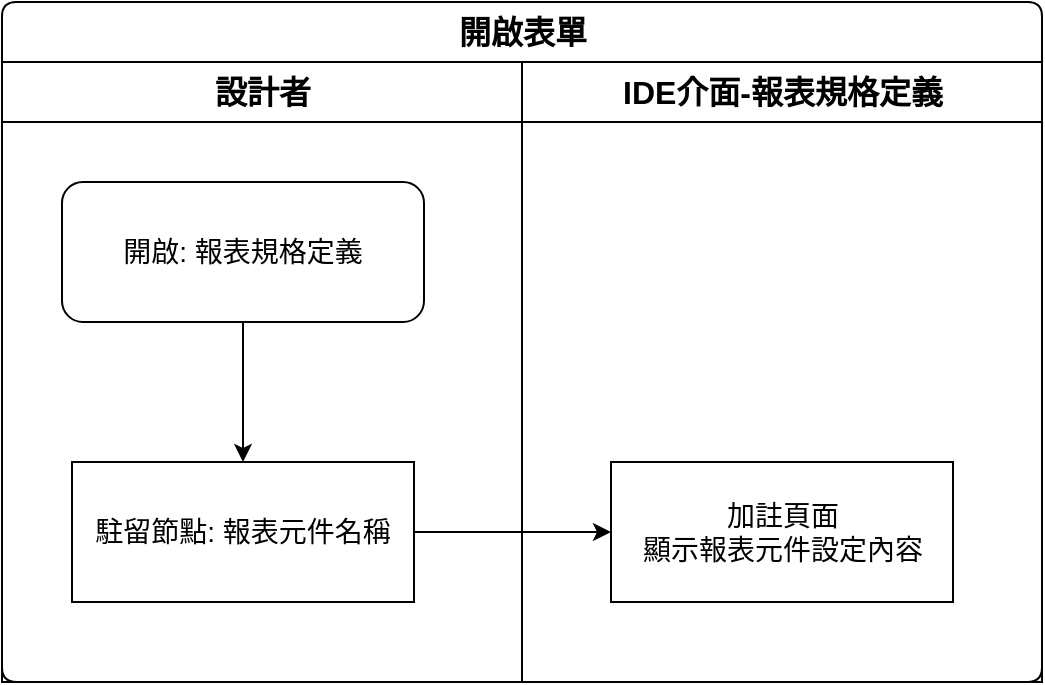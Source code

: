 <mxfile version="14.6.13" type="device" pages="2"><diagram id="uJnIwxPg9X3fdpx7aJmf" name="open"><mxGraphModel dx="1024" dy="616" grid="1" gridSize="10" guides="1" tooltips="1" connect="1" arrows="1" fold="1" page="1" pageScale="1" pageWidth="827" pageHeight="1169" math="0" shadow="0"><root><mxCell id="0"/><mxCell id="1" parent="0"/><mxCell id="SncehedqyiwatLDWFfNF-1" value="開啟表單" style="swimlane;html=1;childLayout=stackLayout;resizeParent=1;resizeParentMax=0;strokeWidth=1;fontSize=16;rounded=1;arcSize=8;startSize=30;labelBackgroundColor=none;align=center;" vertex="1" parent="1"><mxGeometry x="150" y="330" width="520" height="340" as="geometry"/></mxCell><mxCell id="SncehedqyiwatLDWFfNF-2" style="edgeStyle=orthogonalEdgeStyle;rounded=0;orthogonalLoop=1;jettySize=auto;html=1;fontSize=14;" edge="1" parent="SncehedqyiwatLDWFfNF-1" source="SncehedqyiwatLDWFfNF-6" target="SncehedqyiwatLDWFfNF-8"><mxGeometry relative="1" as="geometry"/></mxCell><mxCell id="SncehedqyiwatLDWFfNF-3" value="設計者" style="swimlane;html=1;startSize=30;fontSize=16;strokeWidth=1;" vertex="1" parent="SncehedqyiwatLDWFfNF-1"><mxGeometry y="30" width="260" height="310" as="geometry"/></mxCell><mxCell id="SncehedqyiwatLDWFfNF-4" style="edgeStyle=orthogonalEdgeStyle;rounded=0;orthogonalLoop=1;jettySize=auto;html=1;fontSize=14;" edge="1" parent="SncehedqyiwatLDWFfNF-3" source="SncehedqyiwatLDWFfNF-5" target="SncehedqyiwatLDWFfNF-6"><mxGeometry relative="1" as="geometry"/></mxCell><mxCell id="SncehedqyiwatLDWFfNF-5" value="開啟: 報表規格定義" style="rounded=1;whiteSpace=wrap;html=1;strokeWidth=1;fontSize=14;" vertex="1" parent="SncehedqyiwatLDWFfNF-3"><mxGeometry x="30" y="60" width="181" height="70" as="geometry"/></mxCell><mxCell id="SncehedqyiwatLDWFfNF-6" value="駐留節點: 報表元件名稱" style="rounded=0;whiteSpace=wrap;html=1;strokeWidth=1;fontSize=14;" vertex="1" parent="SncehedqyiwatLDWFfNF-3"><mxGeometry x="35" y="200" width="171" height="70" as="geometry"/></mxCell><mxCell id="SncehedqyiwatLDWFfNF-7" value="IDE介面-報表規格定義" style="swimlane;html=1;startSize=30;fontSize=16;strokeWidth=1;" vertex="1" parent="SncehedqyiwatLDWFfNF-1"><mxGeometry x="260" y="30" width="260" height="310" as="geometry"/></mxCell><mxCell id="SncehedqyiwatLDWFfNF-8" value="加註頁面&lt;br&gt;顯示報表元件設定內容" style="rounded=0;whiteSpace=wrap;html=1;strokeWidth=1;fontSize=14;" vertex="1" parent="SncehedqyiwatLDWFfNF-7"><mxGeometry x="44.5" y="200" width="171" height="70" as="geometry"/></mxCell></root></mxGraphModel></diagram><diagram id="40O4i6fOyiKbI24dTWiY" name="widget_name"><mxGraphModel dx="1024" dy="616" grid="1" gridSize="10" guides="1" tooltips="1" connect="1" arrows="1" fold="1" page="1" pageScale="1" pageWidth="827" pageHeight="1169" math="0" shadow="0"><root><mxCell id="rI0G2_LMVEFq5flknBUv-0"/><mxCell id="rI0G2_LMVEFq5flknBUv-1" parent="rI0G2_LMVEFq5flknBUv-0"/><mxCell id="rI0G2_LMVEFq5flknBUv-2" value="元件名" style="swimlane;html=1;childLayout=stackLayout;resizeParent=1;resizeParentMax=0;strokeWidth=1;fontSize=16;rounded=1;arcSize=8;startSize=30;" vertex="1" parent="rI0G2_LMVEFq5flknBUv-1"><mxGeometry x="70" y="70" width="670" height="240" as="geometry"/></mxCell><mxCell id="rI0G2_LMVEFq5flknBUv-3" value="設計者" style="swimlane;html=1;startSize=30;fontSize=16;strokeWidth=1;" vertex="1" parent="rI0G2_LMVEFq5flknBUv-2"><mxGeometry y="30" width="450" height="210" as="geometry"/></mxCell><mxCell id="rI0G2_LMVEFq5flknBUv-4" style="edgeStyle=orthogonalEdgeStyle;rounded=0;orthogonalLoop=1;jettySize=auto;html=1;fontSize=14;" edge="1" parent="rI0G2_LMVEFq5flknBUv-3" source="rI0G2_LMVEFq5flknBUv-5" target="rI0G2_LMVEFq5flknBUv-6"><mxGeometry relative="1" as="geometry"/></mxCell><mxCell id="rI0G2_LMVEFq5flknBUv-5" value="駐留:元件名" style="rounded=1;whiteSpace=wrap;strokeWidth=1;fontSize=14;align=left;labelBackgroundColor=none;html=1;" vertex="1" parent="rI0G2_LMVEFq5flknBUv-3"><mxGeometry x="20" y="82" width="171" height="70" as="geometry"/></mxCell><mxCell id="rI0G2_LMVEFq5flknBUv-6" value="執行按鈕: 多語" style="rounded=0;whiteSpace=wrap;html=1;strokeWidth=1;fontSize=14;" vertex="1" parent="rI0G2_LMVEFq5flknBUv-3"><mxGeometry x="250" y="82" width="171" height="70" as="geometry"/></mxCell><mxCell id="rI0G2_LMVEFq5flknBUv-7" style="edgeStyle=orthogonalEdgeStyle;rounded=0;orthogonalLoop=1;jettySize=auto;html=1;" edge="1" parent="rI0G2_LMVEFq5flknBUv-2" source="rI0G2_LMVEFq5flknBUv-6" target="rI0G2_LMVEFq5flknBUv-9"><mxGeometry relative="1" as="geometry"/></mxCell><mxCell id="rI0G2_LMVEFq5flknBUv-8" value="IDE介面-多語詞庫" style="swimlane;html=1;startSize=30;fontSize=16;strokeWidth=1;" vertex="1" parent="rI0G2_LMVEFq5flknBUv-2"><mxGeometry x="450" y="30" width="220" height="210" as="geometry"/></mxCell><mxCell id="rI0G2_LMVEFq5flknBUv-9" value="開啟: 多語詞庫" style="rounded=0;whiteSpace=wrap;html=1;strokeWidth=1;fontSize=14;" vertex="1" parent="rI0G2_LMVEFq5flknBUv-8"><mxGeometry x="24.5" y="82" width="171" height="70" as="geometry"/></mxCell></root></mxGraphModel></diagram></mxfile>